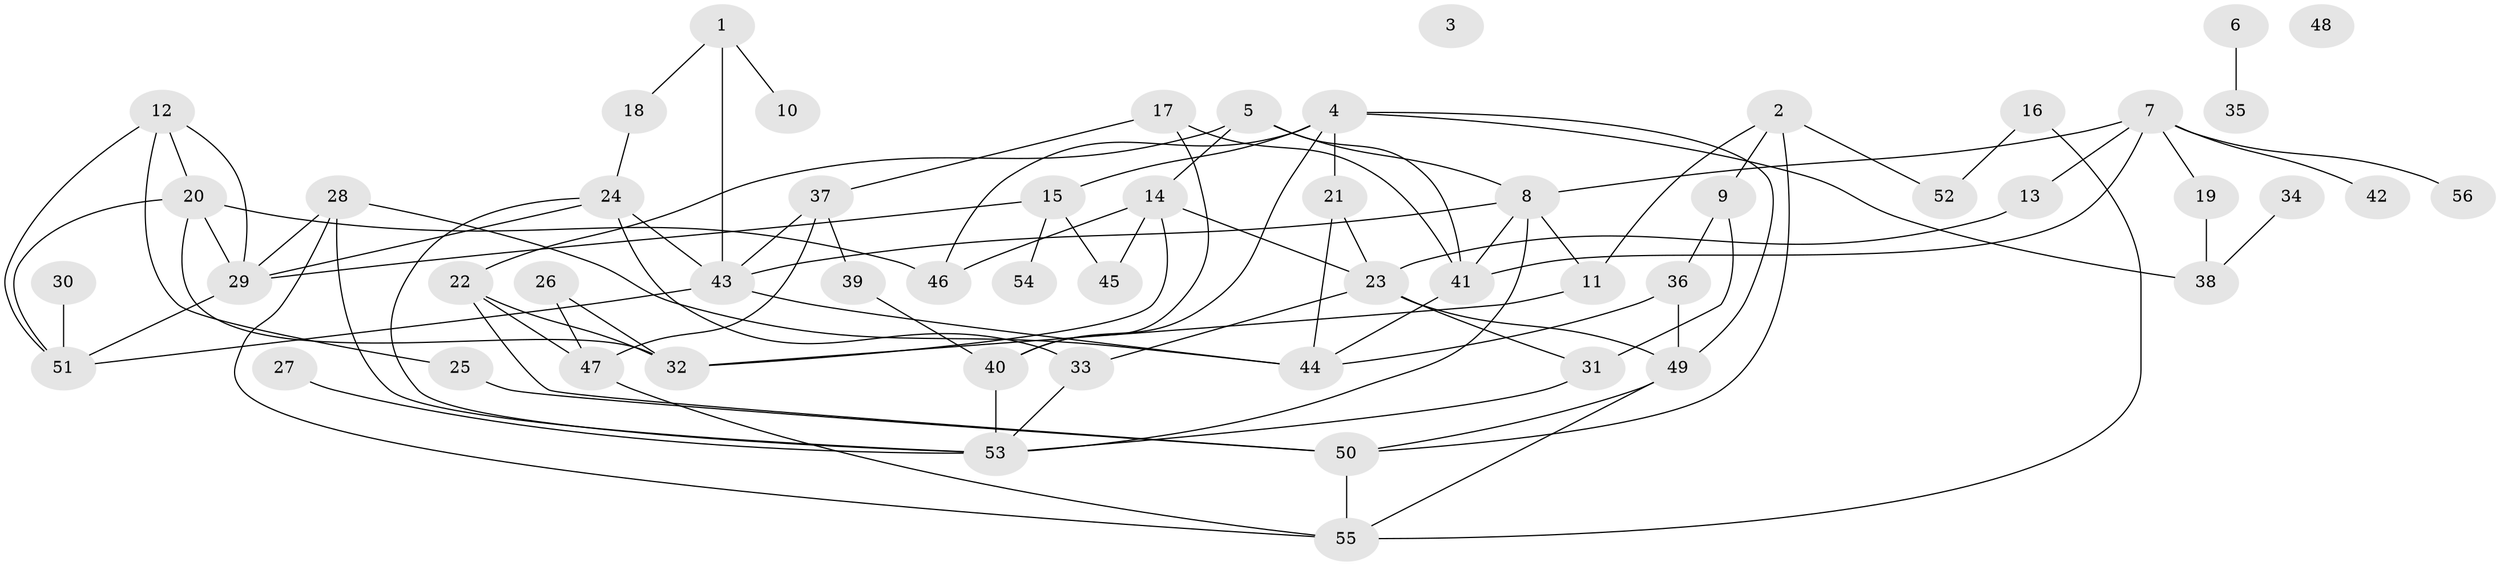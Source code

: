 // coarse degree distribution, {0: 0.09090909090909091, 5: 0.12121212121212122, 1: 0.18181818181818182, 3: 0.09090909090909091, 2: 0.15151515151515152, 4: 0.21212121212121213, 8: 0.030303030303030304, 6: 0.09090909090909091, 7: 0.030303030303030304}
// Generated by graph-tools (version 1.1) at 2025/44/03/04/25 21:44:03]
// undirected, 56 vertices, 93 edges
graph export_dot {
graph [start="1"]
  node [color=gray90,style=filled];
  1;
  2;
  3;
  4;
  5;
  6;
  7;
  8;
  9;
  10;
  11;
  12;
  13;
  14;
  15;
  16;
  17;
  18;
  19;
  20;
  21;
  22;
  23;
  24;
  25;
  26;
  27;
  28;
  29;
  30;
  31;
  32;
  33;
  34;
  35;
  36;
  37;
  38;
  39;
  40;
  41;
  42;
  43;
  44;
  45;
  46;
  47;
  48;
  49;
  50;
  51;
  52;
  53;
  54;
  55;
  56;
  1 -- 10;
  1 -- 18;
  1 -- 43;
  2 -- 9;
  2 -- 11;
  2 -- 50;
  2 -- 52;
  4 -- 15;
  4 -- 21;
  4 -- 38;
  4 -- 40;
  4 -- 46;
  4 -- 49;
  5 -- 8;
  5 -- 14;
  5 -- 22;
  5 -- 41;
  6 -- 35;
  7 -- 8;
  7 -- 13;
  7 -- 19;
  7 -- 41;
  7 -- 42;
  7 -- 56;
  8 -- 11;
  8 -- 41;
  8 -- 43;
  8 -- 53;
  9 -- 31;
  9 -- 36;
  11 -- 32;
  12 -- 20;
  12 -- 25;
  12 -- 29;
  12 -- 51;
  13 -- 23;
  14 -- 23;
  14 -- 32;
  14 -- 45;
  14 -- 46;
  15 -- 29;
  15 -- 45;
  15 -- 54;
  16 -- 52;
  16 -- 55;
  17 -- 37;
  17 -- 40;
  17 -- 41;
  18 -- 24;
  19 -- 38;
  20 -- 29;
  20 -- 32;
  20 -- 46;
  20 -- 51;
  21 -- 23;
  21 -- 44;
  22 -- 32;
  22 -- 47;
  22 -- 50;
  23 -- 31;
  23 -- 33;
  23 -- 49;
  24 -- 29;
  24 -- 33;
  24 -- 43;
  24 -- 53;
  25 -- 50;
  26 -- 32;
  26 -- 47;
  27 -- 53;
  28 -- 29;
  28 -- 44;
  28 -- 53;
  28 -- 55;
  29 -- 51;
  30 -- 51;
  31 -- 53;
  33 -- 53;
  34 -- 38;
  36 -- 44;
  36 -- 49;
  37 -- 39;
  37 -- 43;
  37 -- 47;
  39 -- 40;
  40 -- 53;
  41 -- 44;
  43 -- 44;
  43 -- 51;
  47 -- 55;
  49 -- 50;
  49 -- 55;
  50 -- 55;
}
